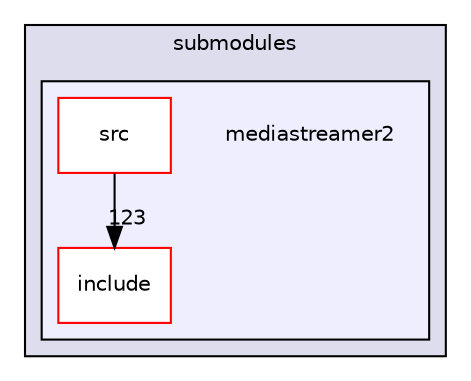 digraph "mediastreamer2" {
  compound=true
  node [ fontsize="10", fontname="Helvetica"];
  edge [ labelfontsize="10", labelfontname="Helvetica"];
  subgraph clusterdir_fe6eb5064d42f9f773e90d3512fafa25 {
    graph [ bgcolor="#ddddee", pencolor="black", label="submodules" fontname="Helvetica", fontsize="10", URL="dir_fe6eb5064d42f9f773e90d3512fafa25.html"]
  subgraph clusterdir_4c579c369a75b3398bff4cb64dd8aed1 {
    graph [ bgcolor="#eeeeff", pencolor="black", label="" URL="dir_4c579c369a75b3398bff4cb64dd8aed1.html"];
    dir_4c579c369a75b3398bff4cb64dd8aed1 [shape=plaintext label="mediastreamer2"];
    dir_8ba90eec4f10c2a8f0f395775144a80c [shape=box label="include" color="red" fillcolor="white" style="filled" URL="dir_8ba90eec4f10c2a8f0f395775144a80c.html"];
    dir_02e21cf937e125384e83ee42026f49df [shape=box label="src" color="red" fillcolor="white" style="filled" URL="dir_02e21cf937e125384e83ee42026f49df.html"];
  }
  }
  dir_02e21cf937e125384e83ee42026f49df->dir_8ba90eec4f10c2a8f0f395775144a80c [headlabel="123", labeldistance=1.5 headhref="dir_000002_000004.html"];
}
